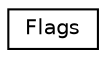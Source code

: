 digraph "Graphical Class Hierarchy"
{
  edge [fontname="Helvetica",fontsize="10",labelfontname="Helvetica",labelfontsize="10"];
  node [fontname="Helvetica",fontsize="10",shape=record];
  rankdir="LR";
  Node1 [label="Flags",height=0.2,width=0.4,color="black", fillcolor="white", style="filled",URL="$structFlags.html"];
}
